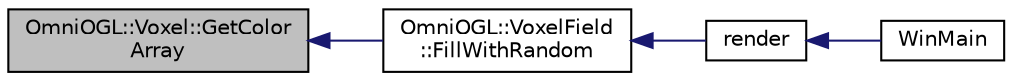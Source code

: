 digraph "OmniOGL::Voxel::GetColorArray"
{
  edge [fontname="Helvetica",fontsize="10",labelfontname="Helvetica",labelfontsize="10"];
  node [fontname="Helvetica",fontsize="10",shape=record];
  rankdir="LR";
  Node1 [label="OmniOGL::Voxel::GetColor\lArray",height=0.2,width=0.4,color="black", fillcolor="grey75", style="filled" fontcolor="black"];
  Node1 -> Node2 [dir="back",color="midnightblue",fontsize="10",style="solid",fontname="Helvetica"];
  Node2 [label="OmniOGL::VoxelField\l::FillWithRandom",height=0.2,width=0.4,color="black", fillcolor="white", style="filled",URL="$class_omni_o_g_l_1_1_voxel_field.html#a59daa28598ef945b92b4e59f0e9c4306"];
  Node2 -> Node3 [dir="back",color="midnightblue",fontsize="10",style="solid",fontname="Helvetica"];
  Node3 [label="render",height=0.2,width=0.4,color="black", fillcolor="white", style="filled",URL="$_small_o_g_l_8cpp.html#a133aba9fe60f6d354d05d69e0bbd31a7"];
  Node3 -> Node4 [dir="back",color="midnightblue",fontsize="10",style="solid",fontname="Helvetica"];
  Node4 [label="WinMain",height=0.2,width=0.4,color="black", fillcolor="white", style="filled",URL="$_small_o_g_l_8cpp.html#a66e65252a6985e382838442f280f46ba"];
}
